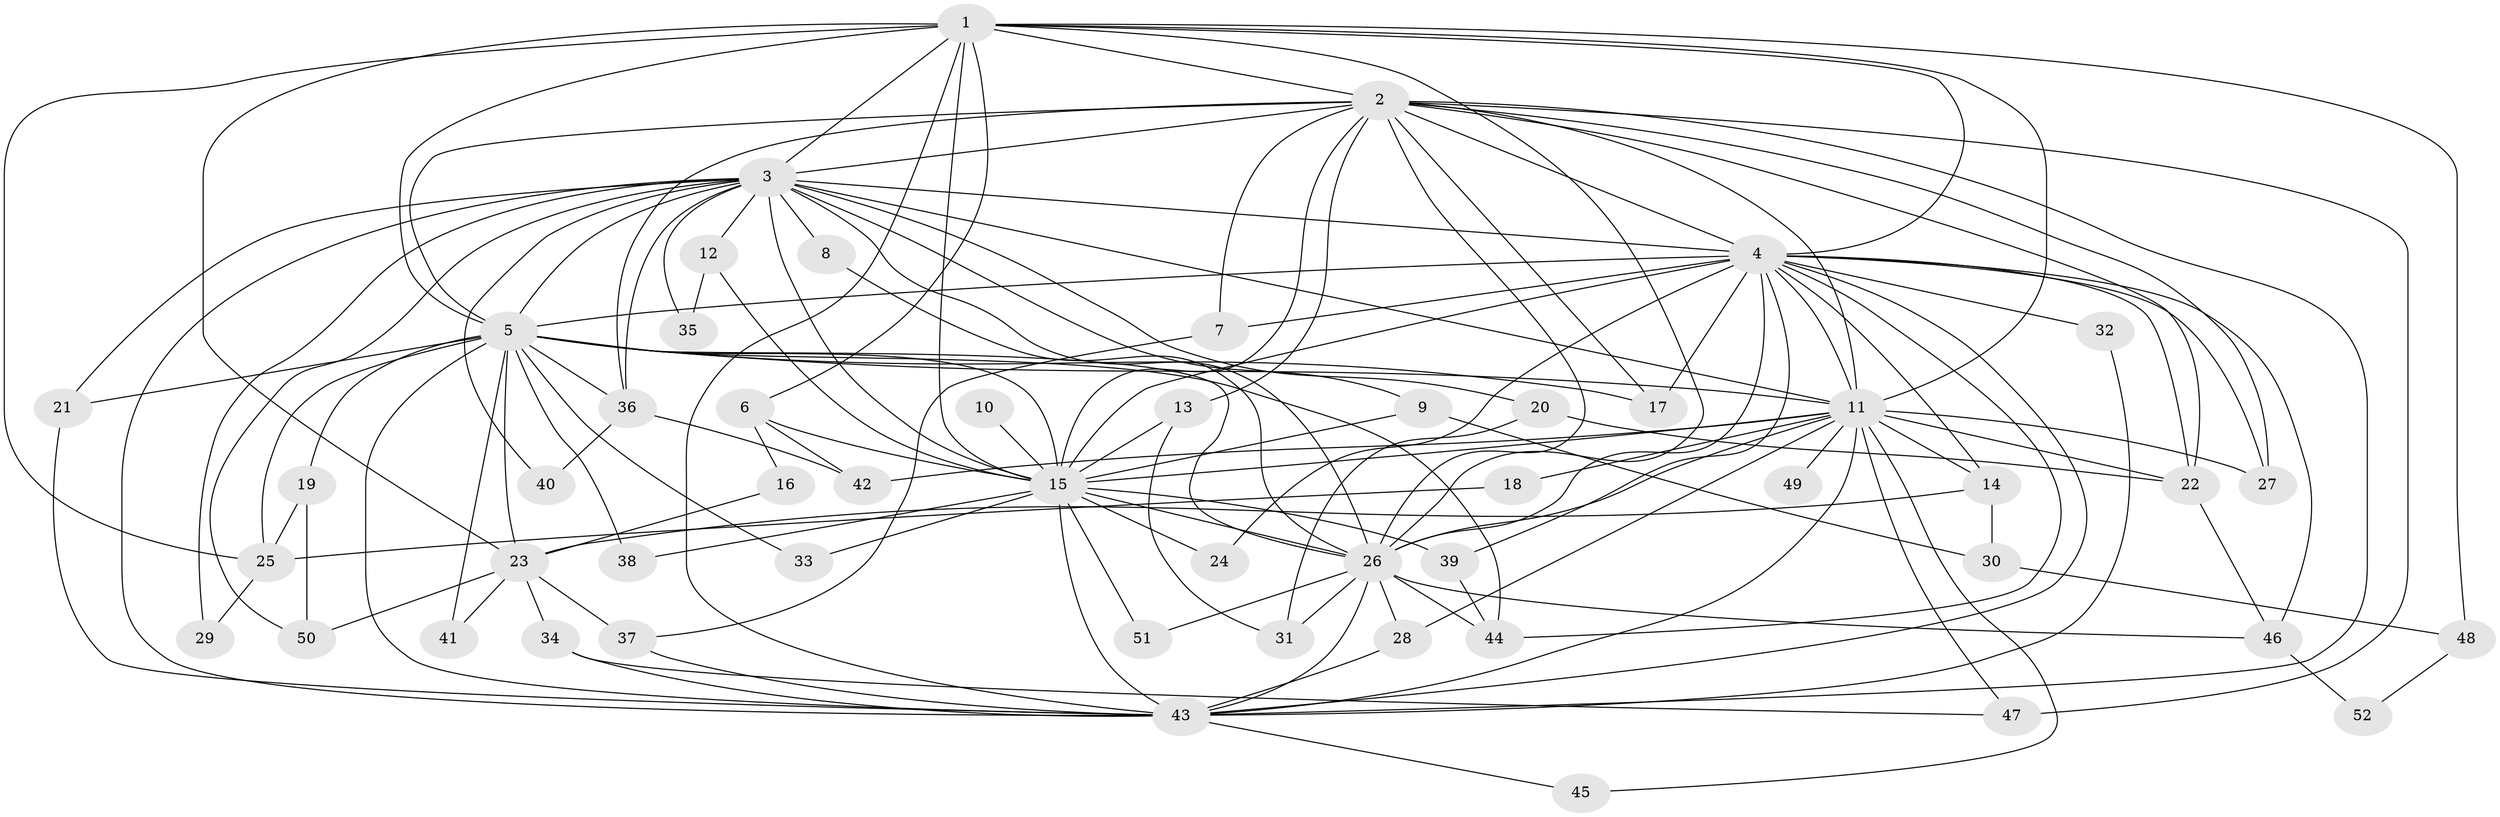 // original degree distribution, {16: 0.0410958904109589, 17: 0.0136986301369863, 20: 0.0136986301369863, 21: 0.0136986301369863, 14: 0.0136986301369863, 19: 0.0273972602739726, 15: 0.0136986301369863, 5: 0.0273972602739726, 4: 0.0547945205479452, 3: 0.2602739726027397, 6: 0.0136986301369863, 2: 0.4931506849315068, 8: 0.0136986301369863}
// Generated by graph-tools (version 1.1) at 2025/36/03/04/25 23:36:14]
// undirected, 52 vertices, 135 edges
graph export_dot {
  node [color=gray90,style=filled];
  1;
  2;
  3;
  4;
  5;
  6;
  7;
  8;
  9;
  10;
  11;
  12;
  13;
  14;
  15;
  16;
  17;
  18;
  19;
  20;
  21;
  22;
  23;
  24;
  25;
  26;
  27;
  28;
  29;
  30;
  31;
  32;
  33;
  34;
  35;
  36;
  37;
  38;
  39;
  40;
  41;
  42;
  43;
  44;
  45;
  46;
  47;
  48;
  49;
  50;
  51;
  52;
  1 -- 2 [weight=1.0];
  1 -- 3 [weight=1.0];
  1 -- 4 [weight=2.0];
  1 -- 5 [weight=1.0];
  1 -- 6 [weight=1.0];
  1 -- 11 [weight=2.0];
  1 -- 15 [weight=2.0];
  1 -- 23 [weight=1.0];
  1 -- 25 [weight=2.0];
  1 -- 26 [weight=1.0];
  1 -- 43 [weight=2.0];
  1 -- 48 [weight=1.0];
  2 -- 3 [weight=1.0];
  2 -- 4 [weight=2.0];
  2 -- 5 [weight=1.0];
  2 -- 7 [weight=1.0];
  2 -- 11 [weight=1.0];
  2 -- 13 [weight=1.0];
  2 -- 15 [weight=1.0];
  2 -- 17 [weight=1.0];
  2 -- 22 [weight=1.0];
  2 -- 26 [weight=1.0];
  2 -- 27 [weight=1.0];
  2 -- 36 [weight=1.0];
  2 -- 43 [weight=1.0];
  2 -- 47 [weight=1.0];
  3 -- 4 [weight=2.0];
  3 -- 5 [weight=1.0];
  3 -- 8 [weight=1.0];
  3 -- 9 [weight=1.0];
  3 -- 11 [weight=1.0];
  3 -- 12 [weight=1.0];
  3 -- 15 [weight=1.0];
  3 -- 20 [weight=1.0];
  3 -- 21 [weight=1.0];
  3 -- 26 [weight=1.0];
  3 -- 29 [weight=1.0];
  3 -- 35 [weight=1.0];
  3 -- 36 [weight=1.0];
  3 -- 40 [weight=1.0];
  3 -- 43 [weight=1.0];
  3 -- 50 [weight=1.0];
  4 -- 5 [weight=2.0];
  4 -- 7 [weight=1.0];
  4 -- 11 [weight=2.0];
  4 -- 14 [weight=1.0];
  4 -- 15 [weight=2.0];
  4 -- 17 [weight=1.0];
  4 -- 22 [weight=1.0];
  4 -- 24 [weight=1.0];
  4 -- 26 [weight=3.0];
  4 -- 27 [weight=1.0];
  4 -- 32 [weight=1.0];
  4 -- 39 [weight=1.0];
  4 -- 43 [weight=2.0];
  4 -- 44 [weight=1.0];
  4 -- 46 [weight=1.0];
  5 -- 11 [weight=1.0];
  5 -- 15 [weight=1.0];
  5 -- 17 [weight=1.0];
  5 -- 19 [weight=1.0];
  5 -- 21 [weight=1.0];
  5 -- 23 [weight=1.0];
  5 -- 25 [weight=1.0];
  5 -- 26 [weight=1.0];
  5 -- 33 [weight=1.0];
  5 -- 36 [weight=1.0];
  5 -- 38 [weight=1.0];
  5 -- 41 [weight=1.0];
  5 -- 43 [weight=1.0];
  5 -- 44 [weight=1.0];
  6 -- 15 [weight=1.0];
  6 -- 16 [weight=1.0];
  6 -- 42 [weight=1.0];
  7 -- 37 [weight=1.0];
  8 -- 26 [weight=1.0];
  9 -- 15 [weight=1.0];
  9 -- 30 [weight=1.0];
  10 -- 15 [weight=1.0];
  11 -- 14 [weight=1.0];
  11 -- 15 [weight=1.0];
  11 -- 18 [weight=1.0];
  11 -- 22 [weight=1.0];
  11 -- 26 [weight=1.0];
  11 -- 27 [weight=1.0];
  11 -- 28 [weight=1.0];
  11 -- 42 [weight=1.0];
  11 -- 43 [weight=1.0];
  11 -- 45 [weight=1.0];
  11 -- 47 [weight=1.0];
  11 -- 49 [weight=1.0];
  12 -- 15 [weight=1.0];
  12 -- 35 [weight=1.0];
  13 -- 15 [weight=1.0];
  13 -- 31 [weight=1.0];
  14 -- 23 [weight=1.0];
  14 -- 30 [weight=1.0];
  15 -- 24 [weight=1.0];
  15 -- 26 [weight=1.0];
  15 -- 33 [weight=1.0];
  15 -- 38 [weight=1.0];
  15 -- 39 [weight=1.0];
  15 -- 43 [weight=1.0];
  15 -- 51 [weight=1.0];
  16 -- 23 [weight=1.0];
  18 -- 25 [weight=1.0];
  19 -- 25 [weight=1.0];
  19 -- 50 [weight=1.0];
  20 -- 22 [weight=1.0];
  20 -- 31 [weight=1.0];
  21 -- 43 [weight=1.0];
  22 -- 46 [weight=1.0];
  23 -- 34 [weight=1.0];
  23 -- 37 [weight=1.0];
  23 -- 41 [weight=1.0];
  23 -- 50 [weight=1.0];
  25 -- 29 [weight=1.0];
  26 -- 28 [weight=1.0];
  26 -- 31 [weight=1.0];
  26 -- 43 [weight=1.0];
  26 -- 44 [weight=1.0];
  26 -- 46 [weight=1.0];
  26 -- 51 [weight=1.0];
  28 -- 43 [weight=1.0];
  30 -- 48 [weight=1.0];
  32 -- 43 [weight=1.0];
  34 -- 43 [weight=1.0];
  34 -- 47 [weight=1.0];
  36 -- 40 [weight=1.0];
  36 -- 42 [weight=1.0];
  37 -- 43 [weight=1.0];
  39 -- 44 [weight=1.0];
  43 -- 45 [weight=1.0];
  46 -- 52 [weight=1.0];
  48 -- 52 [weight=1.0];
}
